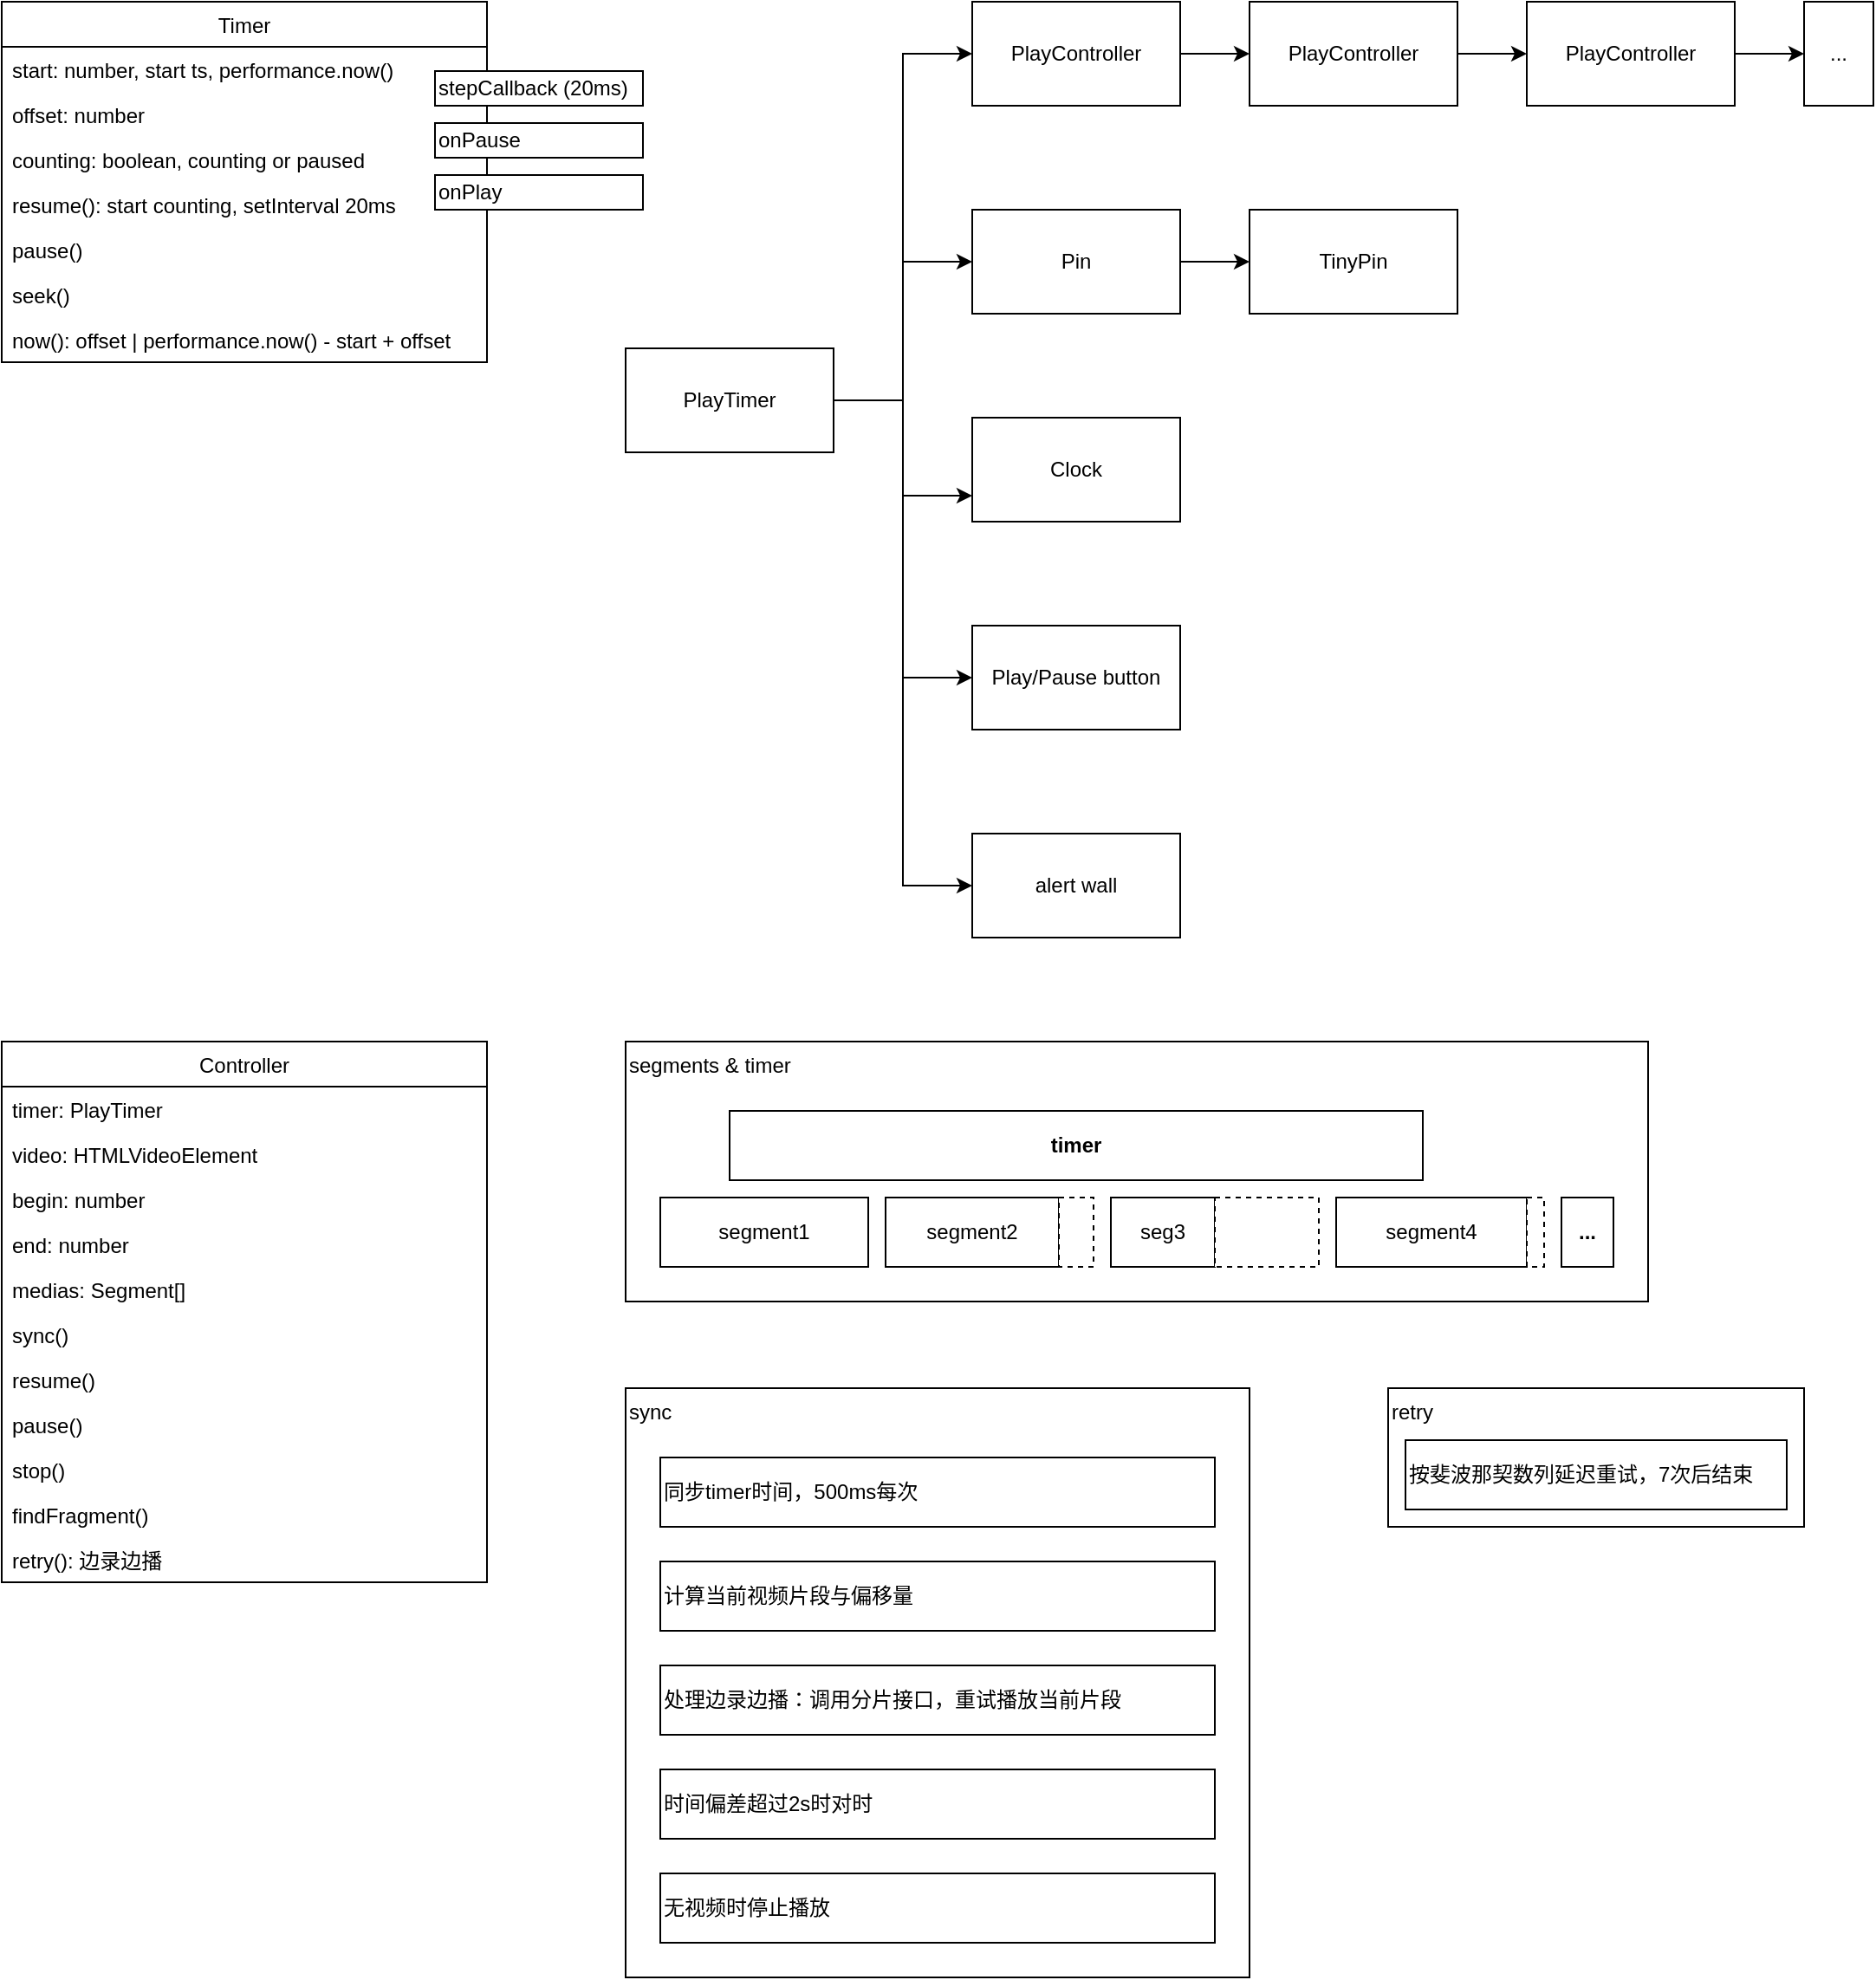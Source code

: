 <mxfile version="14.9.9" type="github">
  <diagram id="I86cSpwQ62qGLFOWYpd2" name="Page-1">
    <mxGraphModel dx="946" dy="614" grid="1" gridSize="10" guides="1" tooltips="1" connect="1" arrows="1" fold="1" page="1" pageScale="1" pageWidth="850" pageHeight="1100" math="0" shadow="0">
      <root>
        <mxCell id="0" />
        <mxCell id="1" parent="0" />
        <mxCell id="WL5lXuzlwy6ZqoVY6RWY-153" value="segments &amp;amp; timer" style="rounded=0;whiteSpace=wrap;html=1;align=left;verticalAlign=top;" vertex="1" parent="1">
          <mxGeometry x="400" y="640" width="590" height="150" as="geometry" />
        </mxCell>
        <mxCell id="WL5lXuzlwy6ZqoVY6RWY-132" style="edgeStyle=orthogonalEdgeStyle;rounded=0;orthogonalLoop=1;jettySize=auto;html=1;entryX=0;entryY=0.5;entryDx=0;entryDy=0;" edge="1" parent="1" source="WL5lXuzlwy6ZqoVY6RWY-1" target="WL5lXuzlwy6ZqoVY6RWY-2">
          <mxGeometry relative="1" as="geometry" />
        </mxCell>
        <mxCell id="WL5lXuzlwy6ZqoVY6RWY-133" style="edgeStyle=orthogonalEdgeStyle;rounded=0;orthogonalLoop=1;jettySize=auto;html=1;entryX=0;entryY=0.75;entryDx=0;entryDy=0;" edge="1" parent="1" source="WL5lXuzlwy6ZqoVY6RWY-1" target="WL5lXuzlwy6ZqoVY6RWY-127">
          <mxGeometry relative="1" as="geometry" />
        </mxCell>
        <mxCell id="WL5lXuzlwy6ZqoVY6RWY-134" style="edgeStyle=orthogonalEdgeStyle;rounded=0;orthogonalLoop=1;jettySize=auto;html=1;entryX=0;entryY=0.5;entryDx=0;entryDy=0;" edge="1" parent="1" source="WL5lXuzlwy6ZqoVY6RWY-1" target="WL5lXuzlwy6ZqoVY6RWY-128">
          <mxGeometry relative="1" as="geometry" />
        </mxCell>
        <mxCell id="WL5lXuzlwy6ZqoVY6RWY-135" style="edgeStyle=orthogonalEdgeStyle;rounded=0;orthogonalLoop=1;jettySize=auto;html=1;entryX=0;entryY=0.5;entryDx=0;entryDy=0;" edge="1" parent="1" source="WL5lXuzlwy6ZqoVY6RWY-1" target="WL5lXuzlwy6ZqoVY6RWY-129">
          <mxGeometry relative="1" as="geometry" />
        </mxCell>
        <mxCell id="WL5lXuzlwy6ZqoVY6RWY-136" style="edgeStyle=orthogonalEdgeStyle;rounded=0;orthogonalLoop=1;jettySize=auto;html=1;entryX=0;entryY=0.5;entryDx=0;entryDy=0;" edge="1" parent="1" source="WL5lXuzlwy6ZqoVY6RWY-1" target="WL5lXuzlwy6ZqoVY6RWY-125">
          <mxGeometry relative="1" as="geometry" />
        </mxCell>
        <mxCell id="WL5lXuzlwy6ZqoVY6RWY-1" value="PlayTimer" style="rounded=0;whiteSpace=wrap;html=1;" vertex="1" parent="1">
          <mxGeometry x="400" y="240" width="120" height="60" as="geometry" />
        </mxCell>
        <mxCell id="WL5lXuzlwy6ZqoVY6RWY-137" style="edgeStyle=orthogonalEdgeStyle;rounded=0;orthogonalLoop=1;jettySize=auto;html=1;entryX=0;entryY=0.5;entryDx=0;entryDy=0;" edge="1" parent="1" source="WL5lXuzlwy6ZqoVY6RWY-2" target="WL5lXuzlwy6ZqoVY6RWY-122">
          <mxGeometry relative="1" as="geometry" />
        </mxCell>
        <mxCell id="WL5lXuzlwy6ZqoVY6RWY-2" value="PlayController" style="rounded=0;whiteSpace=wrap;html=1;" vertex="1" parent="1">
          <mxGeometry x="600" y="40" width="120" height="60" as="geometry" />
        </mxCell>
        <mxCell id="WL5lXuzlwy6ZqoVY6RWY-3" value="Timer" style="swimlane;fontStyle=0;childLayout=stackLayout;horizontal=1;startSize=26;horizontalStack=0;resizeParent=1;resizeParentMax=0;resizeLast=0;collapsible=1;marginBottom=0;" vertex="1" parent="1">
          <mxGeometry x="40" y="40" width="280" height="208" as="geometry" />
        </mxCell>
        <mxCell id="WL5lXuzlwy6ZqoVY6RWY-4" value="start: number, start ts, performance.now()" style="text;strokeColor=none;fillColor=none;align=left;verticalAlign=top;spacingLeft=4;spacingRight=4;overflow=hidden;rotatable=0;points=[[0,0.5],[1,0.5]];portConstraint=eastwest;" vertex="1" parent="WL5lXuzlwy6ZqoVY6RWY-3">
          <mxGeometry y="26" width="280" height="26" as="geometry" />
        </mxCell>
        <mxCell id="WL5lXuzlwy6ZqoVY6RWY-110" value="offset: number" style="text;strokeColor=none;fillColor=none;align=left;verticalAlign=top;spacingLeft=4;spacingRight=4;overflow=hidden;rotatable=0;points=[[0,0.5],[1,0.5]];portConstraint=eastwest;" vertex="1" parent="WL5lXuzlwy6ZqoVY6RWY-3">
          <mxGeometry y="52" width="280" height="26" as="geometry" />
        </mxCell>
        <mxCell id="WL5lXuzlwy6ZqoVY6RWY-5" value="counting: boolean, counting or paused" style="text;strokeColor=none;fillColor=none;align=left;verticalAlign=top;spacingLeft=4;spacingRight=4;overflow=hidden;rotatable=0;points=[[0,0.5],[1,0.5]];portConstraint=eastwest;" vertex="1" parent="WL5lXuzlwy6ZqoVY6RWY-3">
          <mxGeometry y="78" width="280" height="26" as="geometry" />
        </mxCell>
        <mxCell id="WL5lXuzlwy6ZqoVY6RWY-7" value="resume(): start counting, setInterval 20ms" style="text;strokeColor=none;fillColor=none;align=left;verticalAlign=top;spacingLeft=4;spacingRight=4;overflow=hidden;rotatable=0;points=[[0,0.5],[1,0.5]];portConstraint=eastwest;" vertex="1" parent="WL5lXuzlwy6ZqoVY6RWY-3">
          <mxGeometry y="104" width="280" height="26" as="geometry" />
        </mxCell>
        <mxCell id="WL5lXuzlwy6ZqoVY6RWY-8" value="pause()" style="text;strokeColor=none;fillColor=none;align=left;verticalAlign=top;spacingLeft=4;spacingRight=4;overflow=hidden;rotatable=0;points=[[0,0.5],[1,0.5]];portConstraint=eastwest;" vertex="1" parent="WL5lXuzlwy6ZqoVY6RWY-3">
          <mxGeometry y="130" width="280" height="26" as="geometry" />
        </mxCell>
        <mxCell id="WL5lXuzlwy6ZqoVY6RWY-9" value="seek()" style="text;strokeColor=none;fillColor=none;align=left;verticalAlign=top;spacingLeft=4;spacingRight=4;overflow=hidden;rotatable=0;points=[[0,0.5],[1,0.5]];portConstraint=eastwest;" vertex="1" parent="WL5lXuzlwy6ZqoVY6RWY-3">
          <mxGeometry y="156" width="280" height="26" as="geometry" />
        </mxCell>
        <mxCell id="WL5lXuzlwy6ZqoVY6RWY-6" value="now(): offset | performance.now() - start + offset" style="text;strokeColor=none;fillColor=none;align=left;verticalAlign=top;spacingLeft=4;spacingRight=4;overflow=hidden;rotatable=0;points=[[0,0.5],[1,0.5]];portConstraint=eastwest;" vertex="1" parent="WL5lXuzlwy6ZqoVY6RWY-3">
          <mxGeometry y="182" width="280" height="26" as="geometry" />
        </mxCell>
        <mxCell id="WL5lXuzlwy6ZqoVY6RWY-113" value="Controller" style="swimlane;fontStyle=0;childLayout=stackLayout;horizontal=1;startSize=26;horizontalStack=0;resizeParent=1;resizeParentMax=0;resizeLast=0;collapsible=1;marginBottom=0;" vertex="1" parent="1">
          <mxGeometry x="40" y="640" width="280" height="312" as="geometry" />
        </mxCell>
        <mxCell id="WL5lXuzlwy6ZqoVY6RWY-163" value="timer: PlayTimer" style="text;strokeColor=none;fillColor=none;align=left;verticalAlign=top;spacingLeft=4;spacingRight=4;overflow=hidden;rotatable=0;points=[[0,0.5],[1,0.5]];portConstraint=eastwest;" vertex="1" parent="WL5lXuzlwy6ZqoVY6RWY-113">
          <mxGeometry y="26" width="280" height="26" as="geometry" />
        </mxCell>
        <mxCell id="WL5lXuzlwy6ZqoVY6RWY-114" value="video: HTMLVideoElement" style="text;strokeColor=none;fillColor=none;align=left;verticalAlign=top;spacingLeft=4;spacingRight=4;overflow=hidden;rotatable=0;points=[[0,0.5],[1,0.5]];portConstraint=eastwest;" vertex="1" parent="WL5lXuzlwy6ZqoVY6RWY-113">
          <mxGeometry y="52" width="280" height="26" as="geometry" />
        </mxCell>
        <mxCell id="WL5lXuzlwy6ZqoVY6RWY-115" value="begin: number" style="text;strokeColor=none;fillColor=none;align=left;verticalAlign=top;spacingLeft=4;spacingRight=4;overflow=hidden;rotatable=0;points=[[0,0.5],[1,0.5]];portConstraint=eastwest;" vertex="1" parent="WL5lXuzlwy6ZqoVY6RWY-113">
          <mxGeometry y="78" width="280" height="26" as="geometry" />
        </mxCell>
        <mxCell id="WL5lXuzlwy6ZqoVY6RWY-116" value="end: number" style="text;strokeColor=none;fillColor=none;align=left;verticalAlign=top;spacingLeft=4;spacingRight=4;overflow=hidden;rotatable=0;points=[[0,0.5],[1,0.5]];portConstraint=eastwest;" vertex="1" parent="WL5lXuzlwy6ZqoVY6RWY-113">
          <mxGeometry y="104" width="280" height="26" as="geometry" />
        </mxCell>
        <mxCell id="WL5lXuzlwy6ZqoVY6RWY-162" value="medias: Segment[]" style="text;strokeColor=none;fillColor=none;align=left;verticalAlign=top;spacingLeft=4;spacingRight=4;overflow=hidden;rotatable=0;points=[[0,0.5],[1,0.5]];portConstraint=eastwest;" vertex="1" parent="WL5lXuzlwy6ZqoVY6RWY-113">
          <mxGeometry y="130" width="280" height="26" as="geometry" />
        </mxCell>
        <mxCell id="WL5lXuzlwy6ZqoVY6RWY-119" value="sync()" style="text;strokeColor=none;fillColor=none;align=left;verticalAlign=top;spacingLeft=4;spacingRight=4;overflow=hidden;rotatable=0;points=[[0,0.5],[1,0.5]];portConstraint=eastwest;" vertex="1" parent="WL5lXuzlwy6ZqoVY6RWY-113">
          <mxGeometry y="156" width="280" height="26" as="geometry" />
        </mxCell>
        <mxCell id="WL5lXuzlwy6ZqoVY6RWY-117" value="resume()" style="text;strokeColor=none;fillColor=none;align=left;verticalAlign=top;spacingLeft=4;spacingRight=4;overflow=hidden;rotatable=0;points=[[0,0.5],[1,0.5]];portConstraint=eastwest;" vertex="1" parent="WL5lXuzlwy6ZqoVY6RWY-113">
          <mxGeometry y="182" width="280" height="26" as="geometry" />
        </mxCell>
        <mxCell id="WL5lXuzlwy6ZqoVY6RWY-118" value="pause()" style="text;strokeColor=none;fillColor=none;align=left;verticalAlign=top;spacingLeft=4;spacingRight=4;overflow=hidden;rotatable=0;points=[[0,0.5],[1,0.5]];portConstraint=eastwest;" vertex="1" parent="WL5lXuzlwy6ZqoVY6RWY-113">
          <mxGeometry y="208" width="280" height="26" as="geometry" />
        </mxCell>
        <mxCell id="WL5lXuzlwy6ZqoVY6RWY-161" value="stop()" style="text;strokeColor=none;fillColor=none;align=left;verticalAlign=top;spacingLeft=4;spacingRight=4;overflow=hidden;rotatable=0;points=[[0,0.5],[1,0.5]];portConstraint=eastwest;" vertex="1" parent="WL5lXuzlwy6ZqoVY6RWY-113">
          <mxGeometry y="234" width="280" height="26" as="geometry" />
        </mxCell>
        <mxCell id="WL5lXuzlwy6ZqoVY6RWY-120" value="findFragment()" style="text;strokeColor=none;fillColor=none;align=left;verticalAlign=top;spacingLeft=4;spacingRight=4;overflow=hidden;rotatable=0;points=[[0,0.5],[1,0.5]];portConstraint=eastwest;" vertex="1" parent="WL5lXuzlwy6ZqoVY6RWY-113">
          <mxGeometry y="260" width="280" height="26" as="geometry" />
        </mxCell>
        <mxCell id="WL5lXuzlwy6ZqoVY6RWY-160" value="retry(): 边录边播" style="text;strokeColor=none;fillColor=none;align=left;verticalAlign=top;spacingLeft=4;spacingRight=4;overflow=hidden;rotatable=0;points=[[0,0.5],[1,0.5]];portConstraint=eastwest;" vertex="1" parent="WL5lXuzlwy6ZqoVY6RWY-113">
          <mxGeometry y="286" width="280" height="26" as="geometry" />
        </mxCell>
        <mxCell id="WL5lXuzlwy6ZqoVY6RWY-138" style="edgeStyle=orthogonalEdgeStyle;rounded=0;orthogonalLoop=1;jettySize=auto;html=1;entryX=0;entryY=0.5;entryDx=0;entryDy=0;" edge="1" parent="1" source="WL5lXuzlwy6ZqoVY6RWY-122" target="WL5lXuzlwy6ZqoVY6RWY-123">
          <mxGeometry relative="1" as="geometry" />
        </mxCell>
        <mxCell id="WL5lXuzlwy6ZqoVY6RWY-122" value="PlayController" style="rounded=0;whiteSpace=wrap;html=1;" vertex="1" parent="1">
          <mxGeometry x="760" y="40" width="120" height="60" as="geometry" />
        </mxCell>
        <mxCell id="WL5lXuzlwy6ZqoVY6RWY-139" style="edgeStyle=orthogonalEdgeStyle;rounded=0;orthogonalLoop=1;jettySize=auto;html=1;entryX=0;entryY=0.5;entryDx=0;entryDy=0;" edge="1" parent="1" source="WL5lXuzlwy6ZqoVY6RWY-123" target="WL5lXuzlwy6ZqoVY6RWY-124">
          <mxGeometry relative="1" as="geometry" />
        </mxCell>
        <mxCell id="WL5lXuzlwy6ZqoVY6RWY-123" value="PlayController" style="rounded=0;whiteSpace=wrap;html=1;" vertex="1" parent="1">
          <mxGeometry x="920" y="40" width="120" height="60" as="geometry" />
        </mxCell>
        <mxCell id="WL5lXuzlwy6ZqoVY6RWY-124" value="..." style="rounded=0;whiteSpace=wrap;html=1;" vertex="1" parent="1">
          <mxGeometry x="1080" y="40" width="40" height="60" as="geometry" />
        </mxCell>
        <mxCell id="WL5lXuzlwy6ZqoVY6RWY-140" style="edgeStyle=orthogonalEdgeStyle;rounded=0;orthogonalLoop=1;jettySize=auto;html=1;entryX=0;entryY=0.5;entryDx=0;entryDy=0;" edge="1" parent="1" source="WL5lXuzlwy6ZqoVY6RWY-125" target="WL5lXuzlwy6ZqoVY6RWY-126">
          <mxGeometry relative="1" as="geometry" />
        </mxCell>
        <mxCell id="WL5lXuzlwy6ZqoVY6RWY-125" value="Pin" style="rounded=0;whiteSpace=wrap;html=1;" vertex="1" parent="1">
          <mxGeometry x="600" y="160" width="120" height="60" as="geometry" />
        </mxCell>
        <mxCell id="WL5lXuzlwy6ZqoVY6RWY-126" value="TinyPin" style="rounded=0;whiteSpace=wrap;html=1;" vertex="1" parent="1">
          <mxGeometry x="760" y="160" width="120" height="60" as="geometry" />
        </mxCell>
        <mxCell id="WL5lXuzlwy6ZqoVY6RWY-127" value="Clock" style="rounded=0;whiteSpace=wrap;html=1;" vertex="1" parent="1">
          <mxGeometry x="600" y="280" width="120" height="60" as="geometry" />
        </mxCell>
        <mxCell id="WL5lXuzlwy6ZqoVY6RWY-128" value="Play/Pause button" style="rounded=0;whiteSpace=wrap;html=1;" vertex="1" parent="1">
          <mxGeometry x="600" y="400" width="120" height="60" as="geometry" />
        </mxCell>
        <mxCell id="WL5lXuzlwy6ZqoVY6RWY-129" value="alert wall" style="rounded=0;whiteSpace=wrap;html=1;" vertex="1" parent="1">
          <mxGeometry x="600" y="520" width="120" height="60" as="geometry" />
        </mxCell>
        <mxCell id="WL5lXuzlwy6ZqoVY6RWY-141" value="segment1" style="rounded=0;whiteSpace=wrap;html=1;fontStyle=0" vertex="1" parent="1">
          <mxGeometry x="420" y="730" width="120" height="40" as="geometry" />
        </mxCell>
        <mxCell id="WL5lXuzlwy6ZqoVY6RWY-142" value="&lt;span style=&quot;&quot;&gt;segment2&lt;/span&gt;" style="rounded=0;whiteSpace=wrap;html=1;fontStyle=0" vertex="1" parent="1">
          <mxGeometry x="550" y="730" width="100" height="40" as="geometry" />
        </mxCell>
        <mxCell id="WL5lXuzlwy6ZqoVY6RWY-143" value="&lt;span style=&quot;&quot;&gt;seg3&lt;/span&gt;" style="rounded=0;whiteSpace=wrap;html=1;fontStyle=0" vertex="1" parent="1">
          <mxGeometry x="680" y="730" width="60" height="40" as="geometry" />
        </mxCell>
        <mxCell id="WL5lXuzlwy6ZqoVY6RWY-144" value="&lt;span style=&quot;&quot;&gt;segment4&lt;/span&gt;" style="rounded=0;whiteSpace=wrap;html=1;fontStyle=0" vertex="1" parent="1">
          <mxGeometry x="810" y="730" width="110" height="40" as="geometry" />
        </mxCell>
        <mxCell id="WL5lXuzlwy6ZqoVY6RWY-145" value="" style="rounded=0;whiteSpace=wrap;html=1;dashed=1;" vertex="1" parent="1">
          <mxGeometry x="650" y="730" width="20" height="40" as="geometry" />
        </mxCell>
        <mxCell id="WL5lXuzlwy6ZqoVY6RWY-146" value="" style="rounded=0;whiteSpace=wrap;html=1;dashed=1;" vertex="1" parent="1">
          <mxGeometry x="740" y="730" width="60" height="40" as="geometry" />
        </mxCell>
        <mxCell id="WL5lXuzlwy6ZqoVY6RWY-147" value="" style="rounded=0;whiteSpace=wrap;html=1;dashed=1;" vertex="1" parent="1">
          <mxGeometry x="920" y="730" width="10" height="40" as="geometry" />
        </mxCell>
        <mxCell id="WL5lXuzlwy6ZqoVY6RWY-148" value="..." style="rounded=0;whiteSpace=wrap;html=1;fontStyle=1" vertex="1" parent="1">
          <mxGeometry x="940" y="730" width="30" height="40" as="geometry" />
        </mxCell>
        <mxCell id="WL5lXuzlwy6ZqoVY6RWY-149" value="timer" style="rounded=0;whiteSpace=wrap;html=1;fontStyle=1;align=center;spacingLeft=0;" vertex="1" parent="1">
          <mxGeometry x="460" y="680" width="400" height="40" as="geometry" />
        </mxCell>
        <mxCell id="WL5lXuzlwy6ZqoVY6RWY-155" value="stepCallback (20ms)" style="rounded=0;whiteSpace=wrap;html=1;align=left;verticalAlign=middle;" vertex="1" parent="1">
          <mxGeometry x="290" y="80" width="120" height="20" as="geometry" />
        </mxCell>
        <mxCell id="WL5lXuzlwy6ZqoVY6RWY-156" value="onPause" style="rounded=0;whiteSpace=wrap;html=1;align=left;verticalAlign=middle;" vertex="1" parent="1">
          <mxGeometry x="290" y="110" width="120" height="20" as="geometry" />
        </mxCell>
        <mxCell id="WL5lXuzlwy6ZqoVY6RWY-159" value="onPlay" style="rounded=0;whiteSpace=wrap;html=1;align=left;verticalAlign=middle;" vertex="1" parent="1">
          <mxGeometry x="290" y="140" width="120" height="20" as="geometry" />
        </mxCell>
        <mxCell id="WL5lXuzlwy6ZqoVY6RWY-164" value="sync" style="rounded=0;whiteSpace=wrap;html=1;align=left;verticalAlign=top;" vertex="1" parent="1">
          <mxGeometry x="400" y="840" width="360" height="340" as="geometry" />
        </mxCell>
        <mxCell id="WL5lXuzlwy6ZqoVY6RWY-165" value="同步timer时间，500ms每次" style="rounded=0;whiteSpace=wrap;html=1;align=left;verticalAlign=middle;" vertex="1" parent="1">
          <mxGeometry x="420" y="880" width="320" height="40" as="geometry" />
        </mxCell>
        <mxCell id="WL5lXuzlwy6ZqoVY6RWY-166" value="计算当前视频片段与偏移量" style="rounded=0;whiteSpace=wrap;html=1;align=left;verticalAlign=middle;" vertex="1" parent="1">
          <mxGeometry x="420" y="940" width="320" height="40" as="geometry" />
        </mxCell>
        <mxCell id="WL5lXuzlwy6ZqoVY6RWY-167" value="处理边录边播：调用分片接口，重试播放当前片段" style="rounded=0;whiteSpace=wrap;html=1;align=left;verticalAlign=middle;" vertex="1" parent="1">
          <mxGeometry x="420" y="1000" width="320" height="40" as="geometry" />
        </mxCell>
        <mxCell id="WL5lXuzlwy6ZqoVY6RWY-168" value="时间偏差超过2s时对时" style="rounded=0;whiteSpace=wrap;html=1;align=left;verticalAlign=middle;" vertex="1" parent="1">
          <mxGeometry x="420" y="1060" width="320" height="40" as="geometry" />
        </mxCell>
        <mxCell id="WL5lXuzlwy6ZqoVY6RWY-169" value="无视频时停止播放" style="rounded=0;whiteSpace=wrap;html=1;align=left;verticalAlign=middle;" vertex="1" parent="1">
          <mxGeometry x="420" y="1120" width="320" height="40" as="geometry" />
        </mxCell>
        <mxCell id="WL5lXuzlwy6ZqoVY6RWY-170" value="retry" style="rounded=0;whiteSpace=wrap;html=1;align=left;verticalAlign=top;" vertex="1" parent="1">
          <mxGeometry x="840" y="840" width="240" height="80" as="geometry" />
        </mxCell>
        <mxCell id="WL5lXuzlwy6ZqoVY6RWY-171" value="按斐波那契数列延迟重试，7次后结束" style="rounded=0;whiteSpace=wrap;html=1;align=left;verticalAlign=middle;" vertex="1" parent="1">
          <mxGeometry x="850" y="870" width="220" height="40" as="geometry" />
        </mxCell>
      </root>
    </mxGraphModel>
  </diagram>
</mxfile>
